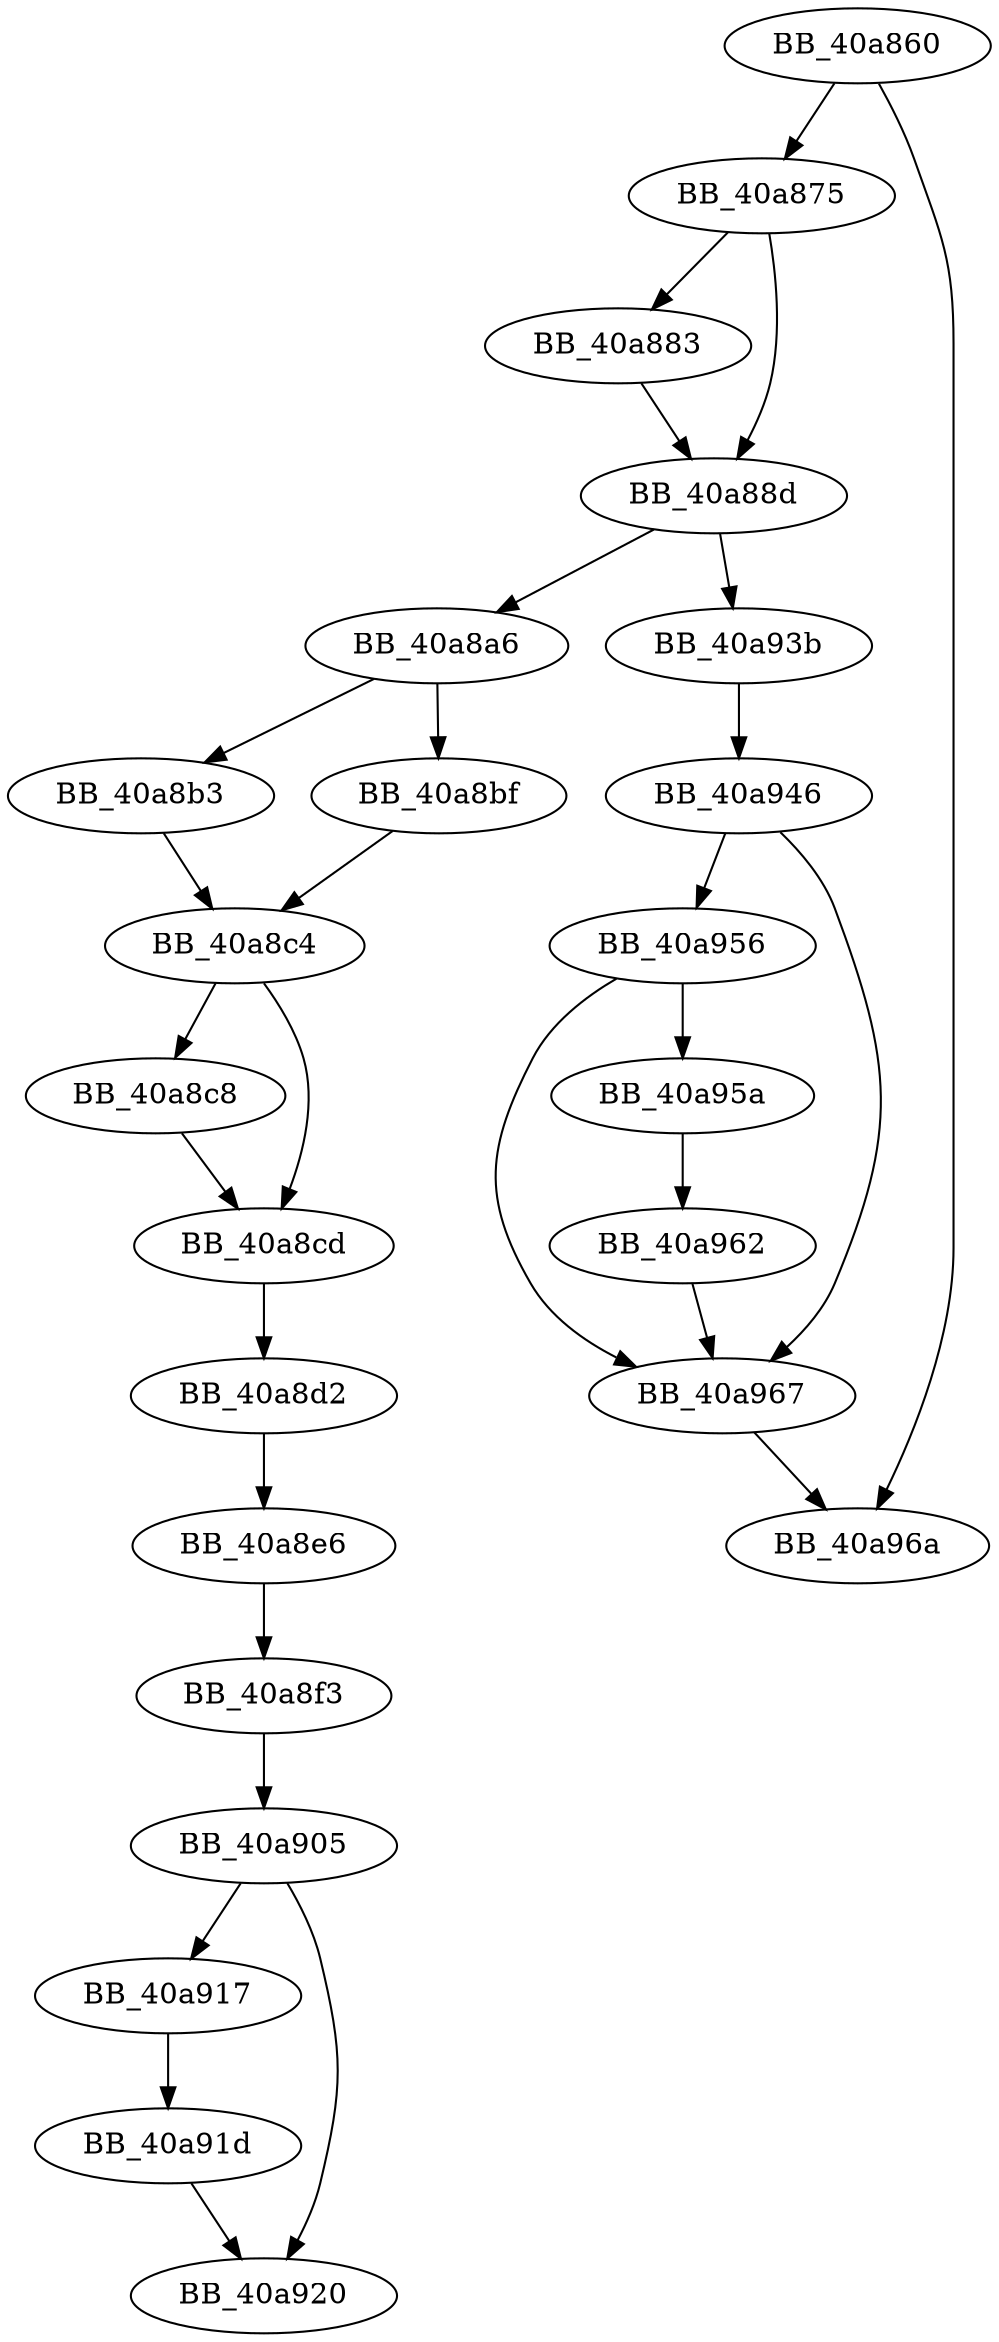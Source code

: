 DiGraph sub_40A860{
BB_40a860->BB_40a875
BB_40a860->BB_40a96a
BB_40a875->BB_40a883
BB_40a875->BB_40a88d
BB_40a883->BB_40a88d
BB_40a88d->BB_40a8a6
BB_40a88d->BB_40a93b
BB_40a8a6->BB_40a8b3
BB_40a8a6->BB_40a8bf
BB_40a8b3->BB_40a8c4
BB_40a8bf->BB_40a8c4
BB_40a8c4->BB_40a8c8
BB_40a8c4->BB_40a8cd
BB_40a8c8->BB_40a8cd
BB_40a8cd->BB_40a8d2
BB_40a8d2->BB_40a8e6
BB_40a8e6->BB_40a8f3
BB_40a8f3->BB_40a905
BB_40a905->BB_40a917
BB_40a905->BB_40a920
BB_40a917->BB_40a91d
BB_40a91d->BB_40a920
BB_40a93b->BB_40a946
BB_40a946->BB_40a956
BB_40a946->BB_40a967
BB_40a956->BB_40a95a
BB_40a956->BB_40a967
BB_40a95a->BB_40a962
BB_40a962->BB_40a967
BB_40a967->BB_40a96a
}
